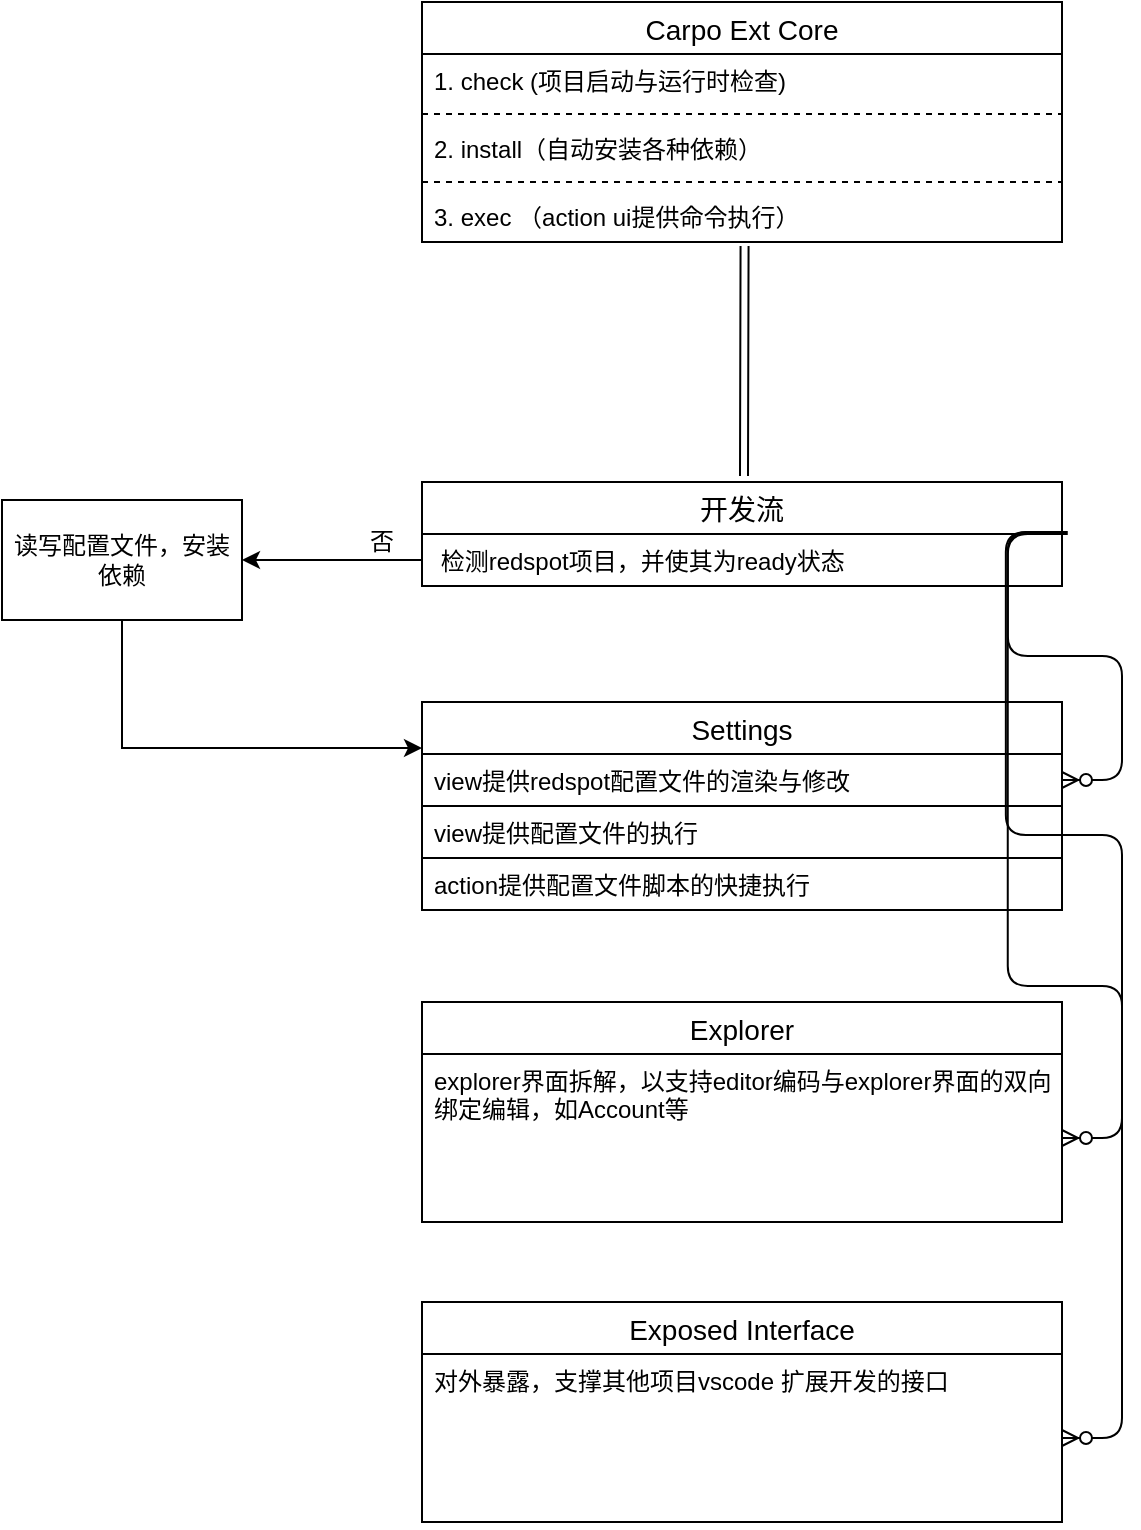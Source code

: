 <mxfile version="12.9.14" type="github">
  <diagram id="R2lEEEUBdFMjLlhIrx00" name="Page-1">
    <mxGraphModel dx="2046" dy="591" grid="1" gridSize="10" guides="1" tooltips="1" connect="1" arrows="1" fold="1" page="1" pageScale="1" pageWidth="1100" pageHeight="850" math="0" shadow="0" extFonts="Permanent Marker^https://fonts.googleapis.com/css?family=Permanent+Marker">
      <root>
        <mxCell id="0" />
        <mxCell id="1" parent="0" />
        <mxCell id="COfyx7jqv4ravwQTbV8G-30" value="" style="shape=link;html=1;rounded=0;entryX=0.504;entryY=1.077;entryDx=0;entryDy=0;entryPerimeter=0;" parent="1" target="COfyx7jqv4ravwQTbV8G-8" edge="1">
          <mxGeometry relative="1" as="geometry">
            <mxPoint x="321" y="297" as="sourcePoint" />
            <mxPoint x="280" y="270" as="targetPoint" />
          </mxGeometry>
        </mxCell>
        <mxCell id="COfyx7jqv4ravwQTbV8G-5" value="Carpo Ext Core" style="swimlane;fontStyle=0;childLayout=stackLayout;horizontal=1;startSize=26;horizontalStack=0;resizeParent=1;resizeParentMax=0;resizeLast=0;collapsible=1;marginBottom=0;align=center;fontSize=14;" parent="1" vertex="1">
          <mxGeometry x="160" y="60" width="320" height="120" as="geometry" />
        </mxCell>
        <mxCell id="COfyx7jqv4ravwQTbV8G-6" value="1. check (项目启动与运行时检查)" style="text;strokeColor=none;fillColor=none;spacingLeft=4;spacingRight=4;overflow=hidden;rotatable=0;points=[[0,0.5],[1,0.5]];portConstraint=eastwest;fontSize=12;" parent="COfyx7jqv4ravwQTbV8G-5" vertex="1">
          <mxGeometry y="26" width="320" height="26" as="geometry" />
        </mxCell>
        <mxCell id="COfyx7jqv4ravwQTbV8G-11" value="" style="line;strokeWidth=1;fillColor=none;align=left;verticalAlign=middle;spacingTop=-1;spacingLeft=3;spacingRight=3;rotatable=0;labelPosition=right;points=[];portConstraint=eastwest;fontSize=12;dashed=1;" parent="COfyx7jqv4ravwQTbV8G-5" vertex="1">
          <mxGeometry y="52" width="320" height="8" as="geometry" />
        </mxCell>
        <mxCell id="COfyx7jqv4ravwQTbV8G-7" value="2. install（自动安装各种依赖）" style="text;strokeColor=none;fillColor=none;spacingLeft=4;spacingRight=4;overflow=hidden;rotatable=0;points=[[0,0.5],[1,0.5]];portConstraint=eastwest;fontSize=12;" parent="COfyx7jqv4ravwQTbV8G-5" vertex="1">
          <mxGeometry y="60" width="320" height="26" as="geometry" />
        </mxCell>
        <mxCell id="COfyx7jqv4ravwQTbV8G-10" value="" style="line;strokeWidth=1;fillColor=none;align=left;verticalAlign=middle;spacingTop=-1;spacingLeft=3;spacingRight=3;rotatable=0;labelPosition=right;points=[];portConstraint=eastwest;fontSize=12;dashed=1;" parent="COfyx7jqv4ravwQTbV8G-5" vertex="1">
          <mxGeometry y="86" width="320" height="8" as="geometry" />
        </mxCell>
        <mxCell id="COfyx7jqv4ravwQTbV8G-8" value="3. exec （action ui提供命令执行）" style="text;strokeColor=none;fillColor=none;spacingLeft=4;spacingRight=4;overflow=hidden;rotatable=0;points=[[0,0.5],[1,0.5]];portConstraint=eastwest;fontSize=12;" parent="COfyx7jqv4ravwQTbV8G-5" vertex="1">
          <mxGeometry y="94" width="320" height="26" as="geometry" />
        </mxCell>
        <mxCell id="COfyx7jqv4ravwQTbV8G-21" value="开发流" style="swimlane;fontStyle=0;childLayout=stackLayout;horizontal=1;startSize=26;horizontalStack=0;resizeParent=1;resizeParentMax=0;resizeLast=0;collapsible=1;marginBottom=0;align=center;fontSize=14;" parent="1" vertex="1">
          <mxGeometry x="160" y="300" width="320" height="52" as="geometry" />
        </mxCell>
        <mxCell id="COfyx7jqv4ravwQTbV8G-24" value=" 检测redspot项目，并使其为ready状态" style="text;strokeColor=none;fillColor=none;spacingLeft=4;spacingRight=4;overflow=hidden;rotatable=0;points=[[0,0.5],[1,0.5]];portConstraint=eastwest;fontSize=12;" parent="COfyx7jqv4ravwQTbV8G-21" vertex="1">
          <mxGeometry y="26" width="320" height="26" as="geometry" />
        </mxCell>
        <mxCell id="COfyx7jqv4ravwQTbV8G-34" style="edgeStyle=orthogonalEdgeStyle;rounded=0;orthogonalLoop=1;jettySize=auto;html=1;entryX=1;entryY=0.5;entryDx=0;entryDy=0;" parent="1" source="COfyx7jqv4ravwQTbV8G-24" target="COfyx7jqv4ravwQTbV8G-36" edge="1">
          <mxGeometry relative="1" as="geometry">
            <mxPoint x="110" y="347" as="targetPoint" />
          </mxGeometry>
        </mxCell>
        <mxCell id="COfyx7jqv4ravwQTbV8G-35" value="否" style="text;html=1;strokeColor=none;fillColor=none;align=center;verticalAlign=middle;whiteSpace=wrap;rounded=0;" parent="1" vertex="1">
          <mxGeometry x="120" y="320" width="40" height="20" as="geometry" />
        </mxCell>
        <mxCell id="COfyx7jqv4ravwQTbV8G-38" style="edgeStyle=orthogonalEdgeStyle;rounded=0;orthogonalLoop=1;jettySize=auto;html=1;entryX=0;entryY=0.5;entryDx=0;entryDy=0;" parent="1" source="COfyx7jqv4ravwQTbV8G-36" edge="1">
          <mxGeometry relative="1" as="geometry">
            <mxPoint x="160" y="433" as="targetPoint" />
            <Array as="points">
              <mxPoint x="10" y="433" />
            </Array>
          </mxGeometry>
        </mxCell>
        <mxCell id="COfyx7jqv4ravwQTbV8G-36" value="读写配置文件，安装依赖" style="rounded=0;whiteSpace=wrap;html=1;gradientColor=#ffffff;" parent="1" vertex="1">
          <mxGeometry x="-50" y="309" width="120" height="60" as="geometry" />
        </mxCell>
        <mxCell id="cotPTMKwksQwkWC-sh3F-2" value="Settings" style="swimlane;fontStyle=0;childLayout=stackLayout;horizontal=1;startSize=26;horizontalStack=0;resizeParent=1;resizeParentMax=0;resizeLast=0;collapsible=1;marginBottom=0;align=center;fontSize=14;" vertex="1" parent="1">
          <mxGeometry x="160" y="410" width="320" height="52" as="geometry" />
        </mxCell>
        <mxCell id="cotPTMKwksQwkWC-sh3F-3" value="view提供redspot配置文件的渲染与修改" style="text;strokeColor=none;fillColor=none;spacingLeft=4;spacingRight=4;overflow=hidden;rotatable=0;points=[[0,0.5],[1,0.5]];portConstraint=eastwest;fontSize=12;" vertex="1" parent="cotPTMKwksQwkWC-sh3F-2">
          <mxGeometry y="26" width="320" height="26" as="geometry" />
        </mxCell>
        <mxCell id="cotPTMKwksQwkWC-sh3F-4" value="view提供配置文件的执行" style="text;strokeColor=#000000;fillColor=none;spacingLeft=4;spacingRight=4;overflow=hidden;rotatable=0;points=[[0,0.5],[1,0.5]];portConstraint=eastwest;fontSize=12;" vertex="1" parent="1">
          <mxGeometry x="160" y="462" width="320" height="26" as="geometry" />
        </mxCell>
        <mxCell id="cotPTMKwksQwkWC-sh3F-5" value="action提供配置文件脚本的快捷执行" style="text;strokeColor=#000000;fillColor=none;spacingLeft=4;spacingRight=4;overflow=hidden;rotatable=0;points=[[0,0.5],[1,0.5]];portConstraint=eastwest;fontSize=12;" vertex="1" parent="1">
          <mxGeometry x="160" y="488" width="320" height="26" as="geometry" />
        </mxCell>
        <mxCell id="cotPTMKwksQwkWC-sh3F-7" value="Explorer" style="swimlane;fontStyle=0;childLayout=stackLayout;horizontal=1;startSize=26;horizontalStack=0;resizeParent=1;resizeParentMax=0;resizeLast=0;collapsible=1;marginBottom=0;align=center;fontSize=14;" vertex="1" parent="1">
          <mxGeometry x="160" y="560" width="320" height="110" as="geometry" />
        </mxCell>
        <mxCell id="cotPTMKwksQwkWC-sh3F-8" value="explorer界面拆解，以支持editor编码与explorer界面的双向&#xa;绑定编辑，如Account等" style="text;strokeColor=none;fillColor=none;spacingLeft=4;spacingRight=4;overflow=hidden;rotatable=0;points=[[0,0.5],[1,0.5]];portConstraint=eastwest;fontSize=12;" vertex="1" parent="cotPTMKwksQwkWC-sh3F-7">
          <mxGeometry y="26" width="320" height="84" as="geometry" />
        </mxCell>
        <mxCell id="cotPTMKwksQwkWC-sh3F-11" value="" style="edgeStyle=entityRelationEdgeStyle;fontSize=12;html=1;endArrow=ERzeroToMany;endFill=1;exitX=1.009;exitY=-0.038;exitDx=0;exitDy=0;exitPerimeter=0;" edge="1" parent="1" source="COfyx7jqv4ravwQTbV8G-24" target="cotPTMKwksQwkWC-sh3F-3">
          <mxGeometry width="100" height="100" relative="1" as="geometry">
            <mxPoint x="310" y="352" as="sourcePoint" />
            <mxPoint x="410" y="252" as="targetPoint" />
          </mxGeometry>
        </mxCell>
        <mxCell id="cotPTMKwksQwkWC-sh3F-13" value="" style="edgeStyle=entityRelationEdgeStyle;fontSize=12;html=1;endArrow=ERzeroToMany;endFill=1;exitX=1.006;exitY=-0.038;exitDx=0;exitDy=0;exitPerimeter=0;" edge="1" parent="1" source="COfyx7jqv4ravwQTbV8G-24" target="cotPTMKwksQwkWC-sh3F-8">
          <mxGeometry width="100" height="100" relative="1" as="geometry">
            <mxPoint x="500" y="352" as="sourcePoint" />
            <mxPoint x="530" y="612" as="targetPoint" />
          </mxGeometry>
        </mxCell>
        <mxCell id="cotPTMKwksQwkWC-sh3F-17" value="Exposed Interface" style="swimlane;fontStyle=0;childLayout=stackLayout;horizontal=1;startSize=26;horizontalStack=0;resizeParent=1;resizeParentMax=0;resizeLast=0;collapsible=1;marginBottom=0;align=center;fontSize=14;" vertex="1" parent="1">
          <mxGeometry x="160" y="710" width="320" height="110" as="geometry" />
        </mxCell>
        <mxCell id="cotPTMKwksQwkWC-sh3F-18" value="对外暴露，支撑其他项目vscode 扩展开发的接口" style="text;strokeColor=none;fillColor=none;spacingLeft=4;spacingRight=4;overflow=hidden;rotatable=0;points=[[0,0.5],[1,0.5]];portConstraint=eastwest;fontSize=12;" vertex="1" parent="cotPTMKwksQwkWC-sh3F-17">
          <mxGeometry y="26" width="320" height="84" as="geometry" />
        </mxCell>
        <mxCell id="cotPTMKwksQwkWC-sh3F-19" value="" style="edgeStyle=entityRelationEdgeStyle;fontSize=12;html=1;endArrow=ERzeroToMany;endFill=1;exitX=1.009;exitY=0;exitDx=0;exitDy=0;exitPerimeter=0;" edge="1" parent="1" source="COfyx7jqv4ravwQTbV8G-24" target="cotPTMKwksQwkWC-sh3F-18">
          <mxGeometry width="100" height="100" relative="1" as="geometry">
            <mxPoint x="491.92" y="335.012" as="sourcePoint" />
            <mxPoint x="580" y="740" as="targetPoint" />
          </mxGeometry>
        </mxCell>
      </root>
    </mxGraphModel>
  </diagram>
</mxfile>

